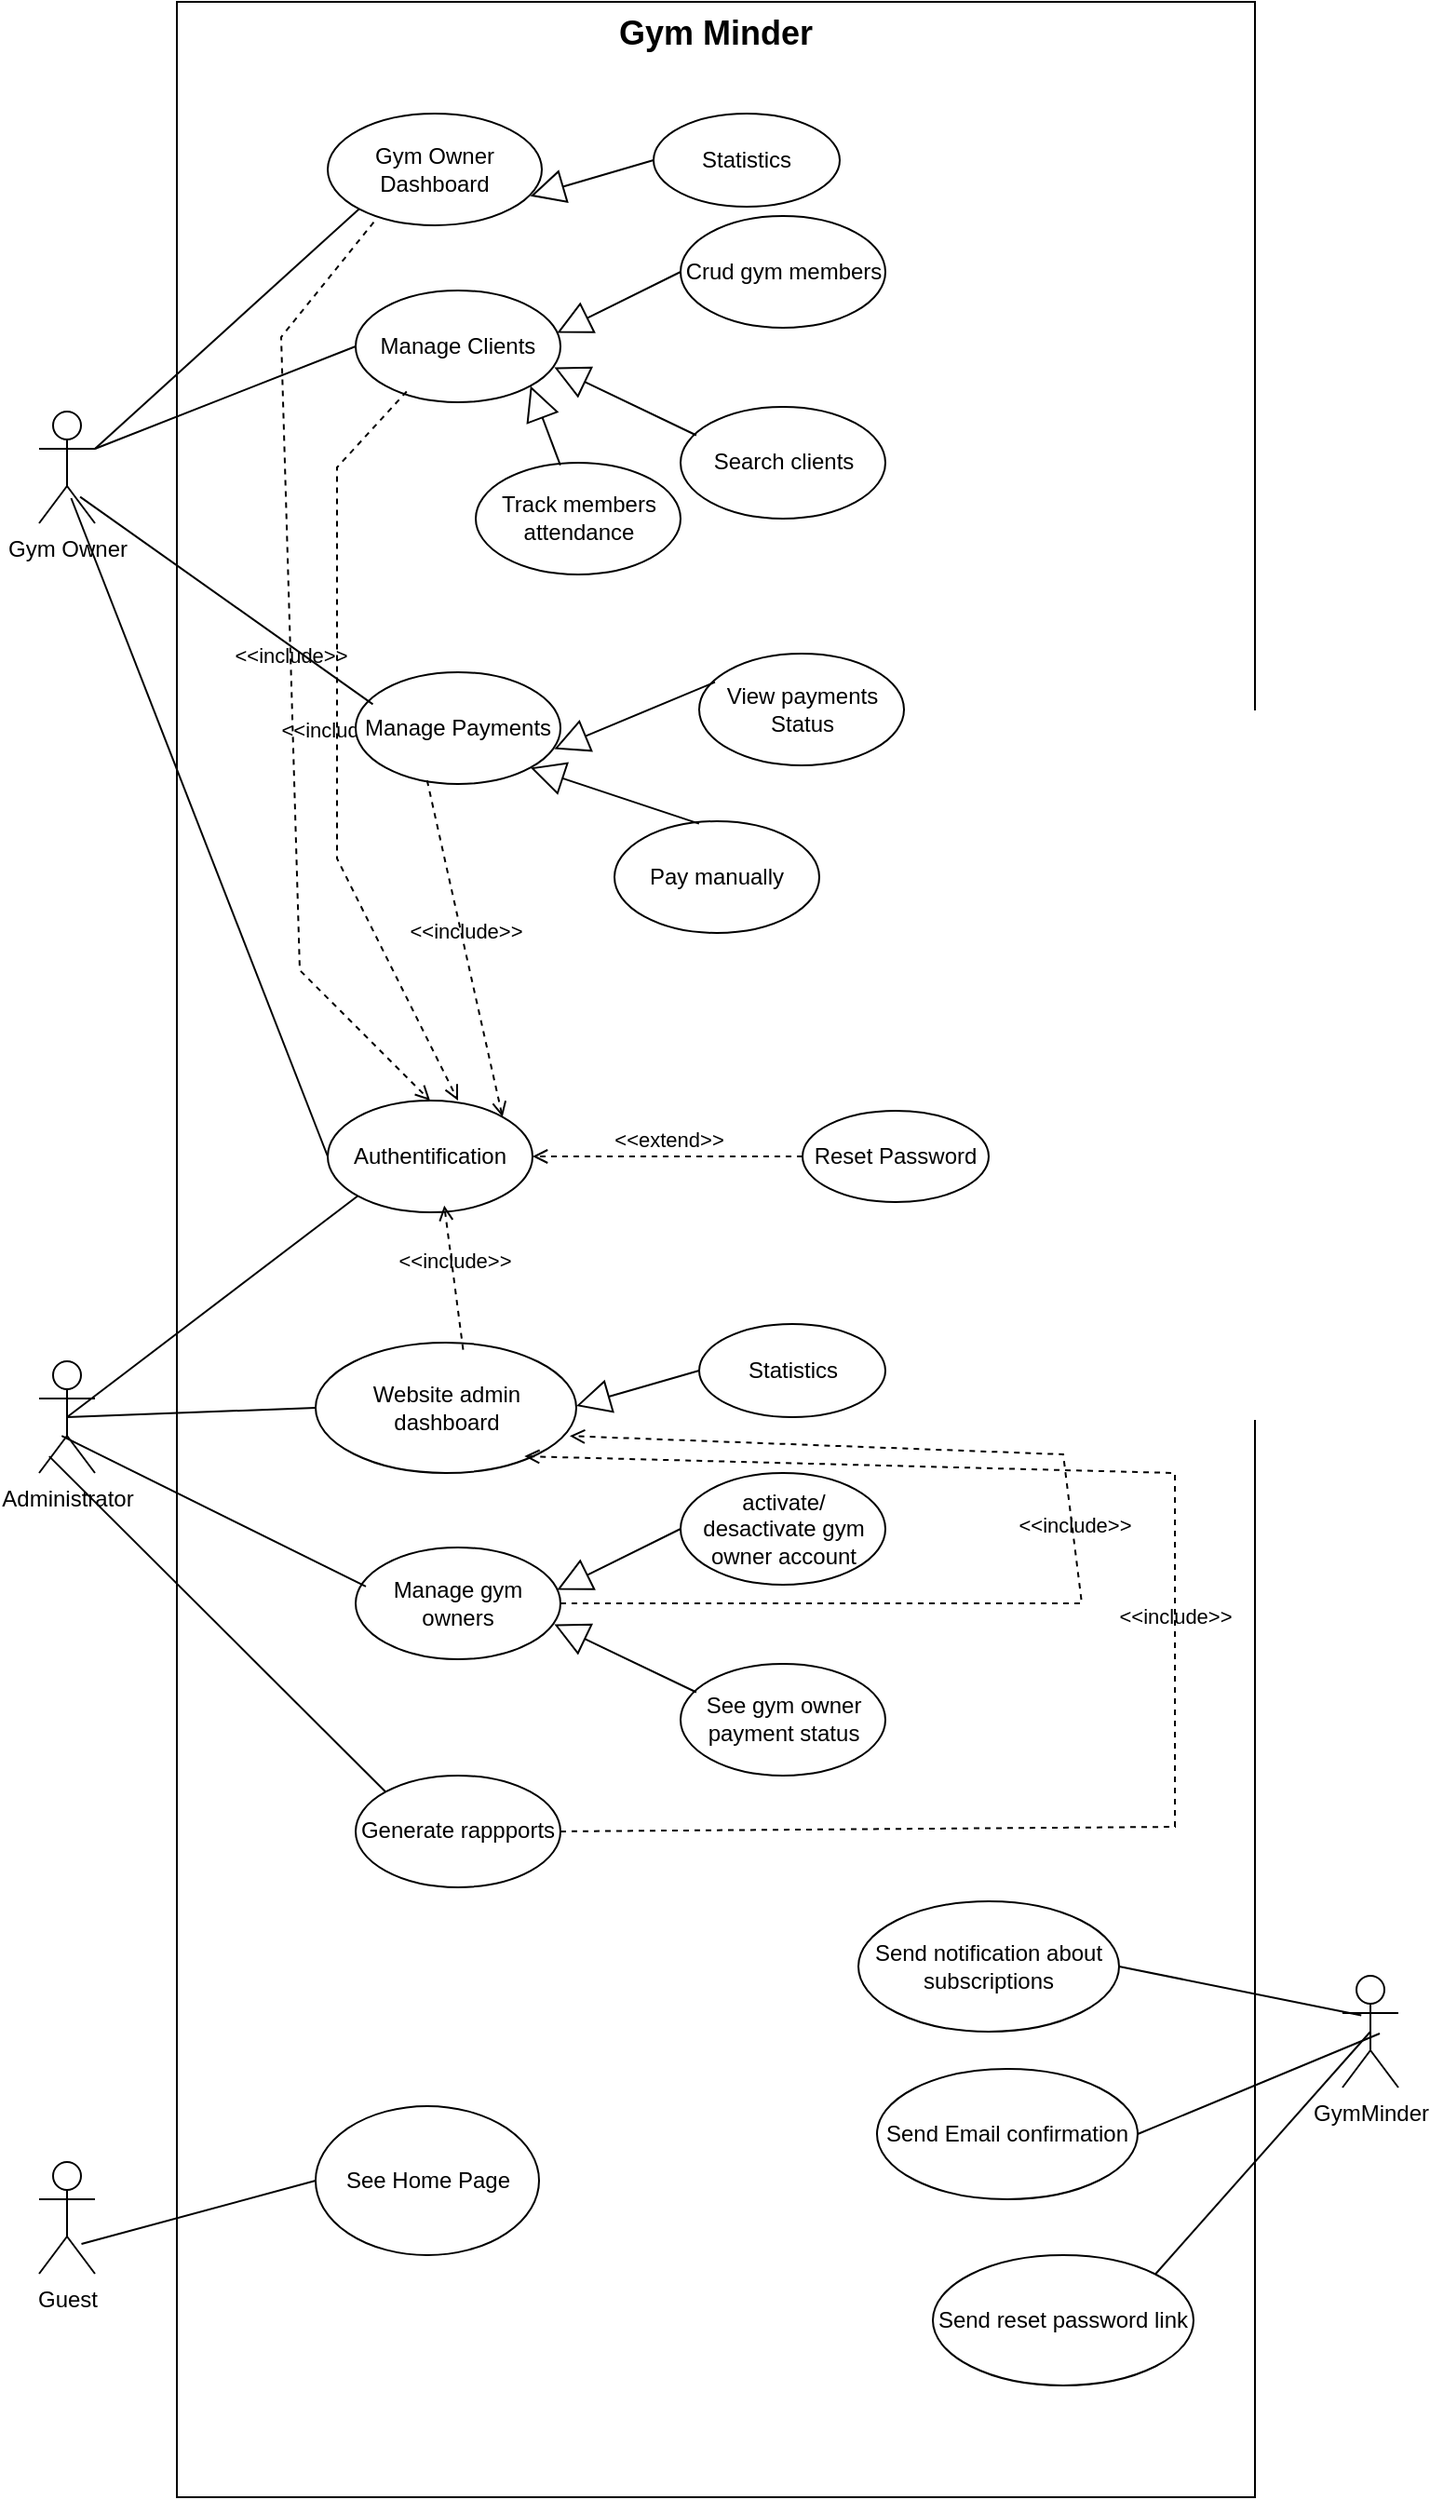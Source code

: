 <mxfile version="26.2.14">
  <diagram name="Page-1" id="p2PqWyGWEEKIKOrkr6bD">
    <mxGraphModel dx="2605" dy="1405" grid="1" gridSize="10" guides="1" tooltips="1" connect="1" arrows="1" fold="1" page="1" pageScale="1" pageWidth="827" pageHeight="1169" math="0" shadow="0">
      <root>
        <mxCell id="0" />
        <mxCell id="1" parent="0" />
        <mxCell id="5N20gbV6z9wjt-wrmvzL-2" value="&lt;span id=&quot;docs-internal-guid-300aa276-7fff-008d-d82a-03845a1bc5f4&quot; style=&quot;font-weight:normal;&quot;&gt;&lt;span style=&quot;font-family: Arial, sans-serif; background-color: transparent; font-weight: 700; font-variant-numeric: normal; font-variant-east-asian: normal; font-variant-alternates: normal; font-variant-position: normal; font-variant-emoji: normal; vertical-align: baseline; white-space-collapse: preserve;&quot;&gt;&lt;font style=&quot;font-size: 18px;&quot;&gt;Gym Minder&lt;/font&gt;&lt;/span&gt;&lt;/span&gt;" style="shape=rect;html=1;verticalAlign=top;fontStyle=1;whiteSpace=wrap;align=center;" vertex="1" parent="1">
          <mxGeometry x="434" y="340" width="579" height="1340" as="geometry" />
        </mxCell>
        <mxCell id="5N20gbV6z9wjt-wrmvzL-3" value="Gym Owner" style="shape=umlActor;html=1;verticalLabelPosition=bottom;verticalAlign=top;align=center;" vertex="1" parent="1">
          <mxGeometry x="360" y="560" width="30" height="60" as="geometry" />
        </mxCell>
        <mxCell id="5N20gbV6z9wjt-wrmvzL-4" value="Authentification" style="ellipse;whiteSpace=wrap;html=1;" vertex="1" parent="1">
          <mxGeometry x="515" y="930" width="110" height="60" as="geometry" />
        </mxCell>
        <mxCell id="5N20gbV6z9wjt-wrmvzL-5" value="Reset Password" style="ellipse;whiteSpace=wrap;html=1;" vertex="1" parent="1">
          <mxGeometry x="770" y="935.5" width="100" height="49" as="geometry" />
        </mxCell>
        <mxCell id="5N20gbV6z9wjt-wrmvzL-6" value="Manage Clients" style="ellipse;whiteSpace=wrap;html=1;" vertex="1" parent="1">
          <mxGeometry x="530" y="495" width="110" height="60" as="geometry" />
        </mxCell>
        <mxCell id="5N20gbV6z9wjt-wrmvzL-7" value="Crud gym members" style="ellipse;whiteSpace=wrap;html=1;" vertex="1" parent="1">
          <mxGeometry x="704.5" y="455" width="110" height="60" as="geometry" />
        </mxCell>
        <mxCell id="5N20gbV6z9wjt-wrmvzL-8" value="Statistics" style="ellipse;whiteSpace=wrap;html=1;" vertex="1" parent="1">
          <mxGeometry x="690" y="400" width="100" height="50" as="geometry" />
        </mxCell>
        <mxCell id="5N20gbV6z9wjt-wrmvzL-9" value="Search clients" style="ellipse;whiteSpace=wrap;html=1;" vertex="1" parent="1">
          <mxGeometry x="704.5" y="557.46" width="110" height="60" as="geometry" />
        </mxCell>
        <mxCell id="5N20gbV6z9wjt-wrmvzL-10" value="Track members attendance" style="ellipse;whiteSpace=wrap;html=1;" vertex="1" parent="1">
          <mxGeometry x="594.5" y="587.46" width="110" height="60" as="geometry" />
        </mxCell>
        <mxCell id="5N20gbV6z9wjt-wrmvzL-11" value="Administrator" style="shape=umlActor;html=1;verticalLabelPosition=bottom;verticalAlign=top;align=center;" vertex="1" parent="1">
          <mxGeometry x="360" y="1070" width="30" height="60" as="geometry" />
        </mxCell>
        <mxCell id="5N20gbV6z9wjt-wrmvzL-12" value="&amp;lt;&amp;lt;extend&amp;gt;&amp;gt;" style="html=1;verticalAlign=bottom;labelBackgroundColor=none;endArrow=open;endFill=0;dashed=1;rounded=0;exitX=0;exitY=0.5;exitDx=0;exitDy=0;entryX=1;entryY=0.5;entryDx=0;entryDy=0;" edge="1" parent="1" source="5N20gbV6z9wjt-wrmvzL-5" target="5N20gbV6z9wjt-wrmvzL-4">
          <mxGeometry width="160" relative="1" as="geometry">
            <mxPoint x="825" y="960" as="sourcePoint" />
            <mxPoint x="765" y="990" as="targetPoint" />
          </mxGeometry>
        </mxCell>
        <mxCell id="5N20gbV6z9wjt-wrmvzL-13" value="" style="endArrow=none;startArrow=none;endFill=0;startFill=0;endSize=8;html=1;verticalAlign=bottom;labelBackgroundColor=none;strokeWidth=1;rounded=0;exitX=0.574;exitY=0.775;exitDx=0;exitDy=0;exitPerimeter=0;entryX=0;entryY=0.5;entryDx=0;entryDy=0;" edge="1" parent="1" source="5N20gbV6z9wjt-wrmvzL-3" target="5N20gbV6z9wjt-wrmvzL-4">
          <mxGeometry width="160" relative="1" as="geometry">
            <mxPoint x="390" y="310" as="sourcePoint" />
            <mxPoint x="500" y="310" as="targetPoint" />
          </mxGeometry>
        </mxCell>
        <mxCell id="5N20gbV6z9wjt-wrmvzL-14" value="" style="endArrow=none;startArrow=none;endFill=0;startFill=0;endSize=8;html=1;verticalAlign=bottom;labelBackgroundColor=none;strokeWidth=1;rounded=0;entryX=0;entryY=0.5;entryDx=0;entryDy=0;exitX=1;exitY=0.333;exitDx=0;exitDy=0;exitPerimeter=0;" edge="1" parent="1" source="5N20gbV6z9wjt-wrmvzL-3" target="5N20gbV6z9wjt-wrmvzL-6">
          <mxGeometry width="160" relative="1" as="geometry">
            <mxPoint x="400" y="321" as="sourcePoint" />
            <mxPoint x="500" y="330" as="targetPoint" />
          </mxGeometry>
        </mxCell>
        <mxCell id="5N20gbV6z9wjt-wrmvzL-15" value="" style="endArrow=block;endSize=16;endFill=0;html=1;rounded=0;exitX=0;exitY=0.5;exitDx=0;exitDy=0;entryX=0.983;entryY=0.38;entryDx=0;entryDy=0;entryPerimeter=0;" edge="1" parent="1" source="5N20gbV6z9wjt-wrmvzL-7" target="5N20gbV6z9wjt-wrmvzL-6">
          <mxGeometry x="-1" y="104" width="160" relative="1" as="geometry">
            <mxPoint x="705" y="485" as="sourcePoint" />
            <mxPoint x="640" y="525" as="targetPoint" />
            <mxPoint x="41" y="-48" as="offset" />
          </mxGeometry>
        </mxCell>
        <mxCell id="5N20gbV6z9wjt-wrmvzL-16" value="" style="endArrow=block;endSize=16;endFill=0;html=1;rounded=0;entryX=0.97;entryY=0.688;entryDx=0;entryDy=0;entryPerimeter=0;exitX=0.077;exitY=0.255;exitDx=0;exitDy=0;exitPerimeter=0;" edge="1" parent="1" source="5N20gbV6z9wjt-wrmvzL-9" target="5N20gbV6z9wjt-wrmvzL-6">
          <mxGeometry x="-1" y="104" width="160" relative="1" as="geometry">
            <mxPoint x="706" y="571.46" as="sourcePoint" />
            <mxPoint x="618.39" y="515" as="targetPoint" />
            <mxPoint x="41" y="-48" as="offset" />
          </mxGeometry>
        </mxCell>
        <mxCell id="5N20gbV6z9wjt-wrmvzL-17" value="" style="endArrow=block;endSize=16;endFill=0;html=1;rounded=0;entryX=1;entryY=1;entryDx=0;entryDy=0;exitX=0.413;exitY=0.022;exitDx=0;exitDy=0;exitPerimeter=0;" edge="1" parent="1" source="5N20gbV6z9wjt-wrmvzL-10" target="5N20gbV6z9wjt-wrmvzL-6">
          <mxGeometry x="-1" y="104" width="160" relative="1" as="geometry">
            <mxPoint x="658.5" y="587.46" as="sourcePoint" />
            <mxPoint x="591" y="517.46" as="targetPoint" />
            <mxPoint x="41" y="-48" as="offset" />
          </mxGeometry>
        </mxCell>
        <mxCell id="5N20gbV6z9wjt-wrmvzL-18" value="Gym Owner Dashboard" style="ellipse;whiteSpace=wrap;html=1;" vertex="1" parent="1">
          <mxGeometry x="515" y="400" width="115" height="60" as="geometry" />
        </mxCell>
        <mxCell id="5N20gbV6z9wjt-wrmvzL-19" value="" style="endArrow=none;startArrow=none;endFill=0;startFill=0;endSize=8;html=1;verticalAlign=bottom;labelBackgroundColor=none;strokeWidth=1;rounded=0;entryX=0;entryY=1;entryDx=0;entryDy=0;exitX=1;exitY=0.333;exitDx=0;exitDy=0;exitPerimeter=0;" edge="1" parent="1" source="5N20gbV6z9wjt-wrmvzL-3" target="5N20gbV6z9wjt-wrmvzL-18">
          <mxGeometry width="160" relative="1" as="geometry">
            <mxPoint x="390" y="512.5" as="sourcePoint" />
            <mxPoint x="530" y="457.5" as="targetPoint" />
          </mxGeometry>
        </mxCell>
        <mxCell id="5N20gbV6z9wjt-wrmvzL-20" value="&amp;lt;&amp;lt;include&amp;gt;&amp;gt;" style="html=1;verticalAlign=bottom;labelBackgroundColor=none;endArrow=open;endFill=0;dashed=1;rounded=0;exitX=0.215;exitY=0.972;exitDx=0;exitDy=0;exitPerimeter=0;entryX=0.5;entryY=0;entryDx=0;entryDy=0;" edge="1" parent="1" source="5N20gbV6z9wjt-wrmvzL-18" target="5N20gbV6z9wjt-wrmvzL-4">
          <mxGeometry width="160" relative="1" as="geometry">
            <mxPoint x="640" y="390" as="sourcePoint" />
            <mxPoint x="689.21" y="1015.8" as="targetPoint" />
            <Array as="points">
              <mxPoint x="490" y="520" />
              <mxPoint x="500" y="860" />
            </Array>
          </mxGeometry>
        </mxCell>
        <mxCell id="5N20gbV6z9wjt-wrmvzL-21" value="&amp;lt;&amp;lt;include&amp;gt;&amp;gt;" style="html=1;verticalAlign=bottom;labelBackgroundColor=none;endArrow=open;endFill=0;dashed=1;rounded=0;exitX=0.249;exitY=0.904;exitDx=0;exitDy=0;exitPerimeter=0;" edge="1" parent="1" source="5N20gbV6z9wjt-wrmvzL-6">
          <mxGeometry width="160" relative="1" as="geometry">
            <mxPoint x="610" y="505" as="sourcePoint" />
            <mxPoint x="585" y="930" as="targetPoint" />
            <Array as="points">
              <mxPoint x="520" y="590" />
              <mxPoint x="520" y="800" />
            </Array>
          </mxGeometry>
        </mxCell>
        <mxCell id="5N20gbV6z9wjt-wrmvzL-22" value="Manage Payments" style="ellipse;whiteSpace=wrap;html=1;" vertex="1" parent="1">
          <mxGeometry x="530" y="700" width="110" height="60" as="geometry" />
        </mxCell>
        <mxCell id="5N20gbV6z9wjt-wrmvzL-23" value="View payments Status" style="ellipse;whiteSpace=wrap;html=1;" vertex="1" parent="1">
          <mxGeometry x="714.5" y="690" width="110" height="60" as="geometry" />
        </mxCell>
        <mxCell id="5N20gbV6z9wjt-wrmvzL-24" value="Pay manually" style="ellipse;whiteSpace=wrap;html=1;" vertex="1" parent="1">
          <mxGeometry x="669" y="780" width="110" height="60" as="geometry" />
        </mxCell>
        <mxCell id="5N20gbV6z9wjt-wrmvzL-25" value="" style="endArrow=block;endSize=16;endFill=0;html=1;rounded=0;entryX=0.97;entryY=0.688;entryDx=0;entryDy=0;entryPerimeter=0;exitX=0.077;exitY=0.255;exitDx=0;exitDy=0;exitPerimeter=0;" edge="1" parent="1" source="5N20gbV6z9wjt-wrmvzL-23" target="5N20gbV6z9wjt-wrmvzL-22">
          <mxGeometry x="-1" y="104" width="160" relative="1" as="geometry">
            <mxPoint x="706" y="776.46" as="sourcePoint" />
            <mxPoint x="618.39" y="720" as="targetPoint" />
            <mxPoint x="41" y="-48" as="offset" />
          </mxGeometry>
        </mxCell>
        <mxCell id="5N20gbV6z9wjt-wrmvzL-26" value="" style="endArrow=block;endSize=16;endFill=0;html=1;rounded=0;entryX=1;entryY=1;entryDx=0;entryDy=0;exitX=0.413;exitY=0.022;exitDx=0;exitDy=0;exitPerimeter=0;" edge="1" parent="1" source="5N20gbV6z9wjt-wrmvzL-24" target="5N20gbV6z9wjt-wrmvzL-22">
          <mxGeometry x="-1" y="104" width="160" relative="1" as="geometry">
            <mxPoint x="658.5" y="792.46" as="sourcePoint" />
            <mxPoint x="591" y="722.46" as="targetPoint" />
            <mxPoint x="41" y="-48" as="offset" />
          </mxGeometry>
        </mxCell>
        <mxCell id="5N20gbV6z9wjt-wrmvzL-27" value="" style="endArrow=none;startArrow=none;endFill=0;startFill=0;endSize=8;html=1;verticalAlign=bottom;labelBackgroundColor=none;strokeWidth=1;rounded=0;entryX=0.084;entryY=0.286;entryDx=0;entryDy=0;exitX=0.735;exitY=0.764;exitDx=0;exitDy=0;exitPerimeter=0;entryPerimeter=0;" edge="1" parent="1" source="5N20gbV6z9wjt-wrmvzL-3" target="5N20gbV6z9wjt-wrmvzL-22">
          <mxGeometry width="160" relative="1" as="geometry">
            <mxPoint x="400" y="590" as="sourcePoint" />
            <mxPoint x="540" y="535" as="targetPoint" />
          </mxGeometry>
        </mxCell>
        <mxCell id="5N20gbV6z9wjt-wrmvzL-28" value="&amp;lt;&amp;lt;include&amp;gt;&amp;gt;" style="html=1;verticalAlign=bottom;labelBackgroundColor=none;endArrow=open;endFill=0;dashed=1;rounded=0;entryX=1;entryY=0;entryDx=0;entryDy=0;exitX=0.349;exitY=0.968;exitDx=0;exitDy=0;exitPerimeter=0;" edge="1" parent="1" source="5N20gbV6z9wjt-wrmvzL-22" target="5N20gbV6z9wjt-wrmvzL-4">
          <mxGeometry width="160" relative="1" as="geometry">
            <mxPoint x="640" y="730" as="sourcePoint" />
            <mxPoint x="749.141" y="1011.076" as="targetPoint" />
            <Array as="points">
              <mxPoint x="580" y="810" />
            </Array>
          </mxGeometry>
        </mxCell>
        <mxCell id="5N20gbV6z9wjt-wrmvzL-29" value="" style="endArrow=block;endSize=16;endFill=0;html=1;rounded=0;exitX=0;exitY=0.5;exitDx=0;exitDy=0;entryX=0.947;entryY=0.739;entryDx=0;entryDy=0;entryPerimeter=0;" edge="1" parent="1" source="5N20gbV6z9wjt-wrmvzL-8" target="5N20gbV6z9wjt-wrmvzL-18">
          <mxGeometry x="-1" y="104" width="160" relative="1" as="geometry">
            <mxPoint x="690" y="417" as="sourcePoint" />
            <mxPoint x="623" y="450" as="targetPoint" />
            <mxPoint x="41" y="-48" as="offset" />
          </mxGeometry>
        </mxCell>
        <mxCell id="5N20gbV6z9wjt-wrmvzL-30" value="Website admin dashboard" style="ellipse;whiteSpace=wrap;html=1;" vertex="1" parent="1">
          <mxGeometry x="508.5" y="1060" width="140" height="70" as="geometry" />
        </mxCell>
        <mxCell id="5N20gbV6z9wjt-wrmvzL-31" value="" style="edgeStyle=none;html=1;endArrow=none;verticalAlign=bottom;rounded=0;exitX=0.5;exitY=0.5;exitDx=0;exitDy=0;exitPerimeter=0;entryX=0;entryY=1;entryDx=0;entryDy=0;" edge="1" parent="1" source="5N20gbV6z9wjt-wrmvzL-11" target="5N20gbV6z9wjt-wrmvzL-4">
          <mxGeometry width="160" relative="1" as="geometry">
            <mxPoint x="490" y="1080" as="sourcePoint" />
            <mxPoint x="650" y="1080" as="targetPoint" />
          </mxGeometry>
        </mxCell>
        <mxCell id="5N20gbV6z9wjt-wrmvzL-32" value="Statistics" style="ellipse;whiteSpace=wrap;html=1;" vertex="1" parent="1">
          <mxGeometry x="714.5" y="1050" width="100" height="50" as="geometry" />
        </mxCell>
        <mxCell id="5N20gbV6z9wjt-wrmvzL-33" value="" style="endArrow=block;endSize=16;endFill=0;html=1;rounded=0;exitX=0;exitY=0.5;exitDx=0;exitDy=0;entryX=0.947;entryY=0.739;entryDx=0;entryDy=0;entryPerimeter=0;" edge="1" parent="1" source="5N20gbV6z9wjt-wrmvzL-32">
          <mxGeometry x="-1" y="104" width="160" relative="1" as="geometry">
            <mxPoint x="714.5" y="1067" as="sourcePoint" />
            <mxPoint x="648.5" y="1094" as="targetPoint" />
            <mxPoint x="41" y="-48" as="offset" />
          </mxGeometry>
        </mxCell>
        <mxCell id="5N20gbV6z9wjt-wrmvzL-34" value="" style="edgeStyle=none;html=1;endArrow=none;verticalAlign=bottom;rounded=0;exitX=0.5;exitY=0.5;exitDx=0;exitDy=0;exitPerimeter=0;entryX=0;entryY=0.5;entryDx=0;entryDy=0;" edge="1" parent="1" source="5N20gbV6z9wjt-wrmvzL-11" target="5N20gbV6z9wjt-wrmvzL-30">
          <mxGeometry width="160" relative="1" as="geometry">
            <mxPoint x="385" y="1110" as="sourcePoint" />
            <mxPoint x="541" y="991" as="targetPoint" />
          </mxGeometry>
        </mxCell>
        <mxCell id="5N20gbV6z9wjt-wrmvzL-35" value="Manage gym owners" style="ellipse;whiteSpace=wrap;html=1;" vertex="1" parent="1">
          <mxGeometry x="530" y="1170" width="110" height="60" as="geometry" />
        </mxCell>
        <mxCell id="5N20gbV6z9wjt-wrmvzL-36" value="activate/ desactivate gym owner account" style="ellipse;whiteSpace=wrap;html=1;" vertex="1" parent="1">
          <mxGeometry x="704.5" y="1130" width="110" height="60" as="geometry" />
        </mxCell>
        <mxCell id="5N20gbV6z9wjt-wrmvzL-37" value="See gym owner payment status" style="ellipse;whiteSpace=wrap;html=1;" vertex="1" parent="1">
          <mxGeometry x="704.5" y="1232.46" width="110" height="60" as="geometry" />
        </mxCell>
        <mxCell id="5N20gbV6z9wjt-wrmvzL-38" value="" style="endArrow=block;endSize=16;endFill=0;html=1;rounded=0;exitX=0;exitY=0.5;exitDx=0;exitDy=0;entryX=0.983;entryY=0.38;entryDx=0;entryDy=0;entryPerimeter=0;" edge="1" parent="1" source="5N20gbV6z9wjt-wrmvzL-36" target="5N20gbV6z9wjt-wrmvzL-35">
          <mxGeometry x="-1" y="104" width="160" relative="1" as="geometry">
            <mxPoint x="705" y="1160" as="sourcePoint" />
            <mxPoint x="640" y="1200" as="targetPoint" />
            <mxPoint x="41" y="-48" as="offset" />
          </mxGeometry>
        </mxCell>
        <mxCell id="5N20gbV6z9wjt-wrmvzL-39" value="" style="endArrow=block;endSize=16;endFill=0;html=1;rounded=0;entryX=0.97;entryY=0.688;entryDx=0;entryDy=0;entryPerimeter=0;exitX=0.077;exitY=0.255;exitDx=0;exitDy=0;exitPerimeter=0;" edge="1" parent="1" source="5N20gbV6z9wjt-wrmvzL-37" target="5N20gbV6z9wjt-wrmvzL-35">
          <mxGeometry x="-1" y="104" width="160" relative="1" as="geometry">
            <mxPoint x="706" y="1246.46" as="sourcePoint" />
            <mxPoint x="618.39" y="1190" as="targetPoint" />
            <mxPoint x="41" y="-48" as="offset" />
          </mxGeometry>
        </mxCell>
        <mxCell id="5N20gbV6z9wjt-wrmvzL-40" value="Generate rappports" style="ellipse;whiteSpace=wrap;html=1;" vertex="1" parent="1">
          <mxGeometry x="530" y="1292.46" width="110" height="60" as="geometry" />
        </mxCell>
        <mxCell id="5N20gbV6z9wjt-wrmvzL-41" value="" style="edgeStyle=none;html=1;endArrow=none;verticalAlign=bottom;rounded=0;exitX=0.405;exitY=0.668;exitDx=0;exitDy=0;exitPerimeter=0;entryX=0.05;entryY=0.349;entryDx=0;entryDy=0;entryPerimeter=0;" edge="1" parent="1" source="5N20gbV6z9wjt-wrmvzL-11" target="5N20gbV6z9wjt-wrmvzL-35">
          <mxGeometry width="160" relative="1" as="geometry">
            <mxPoint x="385" y="1110" as="sourcePoint" />
            <mxPoint x="519" y="1105" as="targetPoint" />
          </mxGeometry>
        </mxCell>
        <mxCell id="5N20gbV6z9wjt-wrmvzL-42" value="" style="edgeStyle=none;html=1;endArrow=none;verticalAlign=bottom;rounded=0;exitX=0.181;exitY=0.851;exitDx=0;exitDy=0;exitPerimeter=0;entryX=0;entryY=0;entryDx=0;entryDy=0;" edge="1" parent="1" source="5N20gbV6z9wjt-wrmvzL-11" target="5N20gbV6z9wjt-wrmvzL-40">
          <mxGeometry width="160" relative="1" as="geometry">
            <mxPoint x="381" y="1120" as="sourcePoint" />
            <mxPoint x="515" y="1115" as="targetPoint" />
          </mxGeometry>
        </mxCell>
        <mxCell id="5N20gbV6z9wjt-wrmvzL-43" value="&amp;lt;&amp;lt;include&amp;gt;&amp;gt;" style="edgeStyle=none;html=1;endArrow=open;verticalAlign=bottom;dashed=1;labelBackgroundColor=none;rounded=0;entryX=0.569;entryY=0.939;entryDx=0;entryDy=0;entryPerimeter=0;exitX=0.566;exitY=0.054;exitDx=0;exitDy=0;exitPerimeter=0;" edge="1" parent="1" source="5N20gbV6z9wjt-wrmvzL-30" target="5N20gbV6z9wjt-wrmvzL-4">
          <mxGeometry width="160" relative="1" as="geometry">
            <mxPoint x="660" y="1020" as="sourcePoint" />
            <mxPoint x="820" y="1020" as="targetPoint" />
          </mxGeometry>
        </mxCell>
        <mxCell id="5N20gbV6z9wjt-wrmvzL-44" value="&amp;lt;&amp;lt;include&amp;gt;&amp;gt;" style="edgeStyle=none;html=1;endArrow=open;verticalAlign=bottom;dashed=1;labelBackgroundColor=none;rounded=0;exitX=1;exitY=0.5;exitDx=0;exitDy=0;entryX=0.975;entryY=0.716;entryDx=0;entryDy=0;entryPerimeter=0;" edge="1" parent="1" source="5N20gbV6z9wjt-wrmvzL-35" target="5N20gbV6z9wjt-wrmvzL-30">
          <mxGeometry width="160" relative="1" as="geometry">
            <mxPoint x="680" y="1200" as="sourcePoint" />
            <mxPoint x="840" y="1200" as="targetPoint" />
            <Array as="points">
              <mxPoint x="920" y="1200" />
              <mxPoint x="910" y="1120" />
            </Array>
          </mxGeometry>
        </mxCell>
        <mxCell id="5N20gbV6z9wjt-wrmvzL-45" value="&amp;lt;&amp;lt;include&amp;gt;&amp;gt;" style="edgeStyle=none;html=1;endArrow=open;verticalAlign=bottom;dashed=1;labelBackgroundColor=none;rounded=0;exitX=1;exitY=0.5;exitDx=0;exitDy=0;entryX=0.801;entryY=0.872;entryDx=0;entryDy=0;entryPerimeter=0;" edge="1" parent="1" target="5N20gbV6z9wjt-wrmvzL-30">
          <mxGeometry width="160" relative="1" as="geometry">
            <mxPoint x="640" y="1322.46" as="sourcePoint" />
            <mxPoint x="645" y="1232.46" as="targetPoint" />
            <Array as="points">
              <mxPoint x="970" y="1320" />
              <mxPoint x="970" y="1130" />
            </Array>
          </mxGeometry>
        </mxCell>
        <mxCell id="5N20gbV6z9wjt-wrmvzL-46" value="GymMinder" style="shape=umlActor;html=1;verticalLabelPosition=bottom;verticalAlign=top;align=center;" vertex="1" parent="1">
          <mxGeometry x="1060" y="1400" width="30" height="60" as="geometry" />
        </mxCell>
        <mxCell id="5N20gbV6z9wjt-wrmvzL-47" value="Send notification about subscriptions" style="ellipse;whiteSpace=wrap;html=1;" vertex="1" parent="1">
          <mxGeometry x="800" y="1360" width="140" height="70" as="geometry" />
        </mxCell>
        <mxCell id="5N20gbV6z9wjt-wrmvzL-48" value="" style="edgeStyle=none;html=1;endArrow=none;verticalAlign=bottom;rounded=0;entryX=0.337;entryY=0.354;entryDx=0;entryDy=0;entryPerimeter=0;exitX=1;exitY=0.5;exitDx=0;exitDy=0;" edge="1" parent="1" source="5N20gbV6z9wjt-wrmvzL-47" target="5N20gbV6z9wjt-wrmvzL-46">
          <mxGeometry width="160" relative="1" as="geometry">
            <mxPoint x="910" y="1420" as="sourcePoint" />
            <mxPoint x="1070" y="1420" as="targetPoint" />
          </mxGeometry>
        </mxCell>
        <mxCell id="5N20gbV6z9wjt-wrmvzL-49" value="Guest" style="shape=umlActor;html=1;verticalLabelPosition=bottom;verticalAlign=top;align=center;" vertex="1" parent="1">
          <mxGeometry x="360" y="1500" width="30" height="60" as="geometry" />
        </mxCell>
        <mxCell id="5N20gbV6z9wjt-wrmvzL-55" value="See Home Page" style="ellipse;whiteSpace=wrap;html=1;" vertex="1" parent="1">
          <mxGeometry x="508.5" y="1470" width="120" height="80" as="geometry" />
        </mxCell>
        <mxCell id="5N20gbV6z9wjt-wrmvzL-58" value="" style="endArrow=none;html=1;rounded=0;entryX=0;entryY=0.5;entryDx=0;entryDy=0;exitX=0.758;exitY=0.734;exitDx=0;exitDy=0;exitPerimeter=0;" edge="1" parent="1" source="5N20gbV6z9wjt-wrmvzL-49" target="5N20gbV6z9wjt-wrmvzL-55">
          <mxGeometry width="50" height="50" relative="1" as="geometry">
            <mxPoint x="389" y="1540" as="sourcePoint" />
            <mxPoint x="439" y="1490" as="targetPoint" />
          </mxGeometry>
        </mxCell>
        <mxCell id="5N20gbV6z9wjt-wrmvzL-59" value="Send Email confirmation" style="ellipse;whiteSpace=wrap;html=1;" vertex="1" parent="1">
          <mxGeometry x="810" y="1450" width="140" height="70" as="geometry" />
        </mxCell>
        <mxCell id="5N20gbV6z9wjt-wrmvzL-60" value="Send reset password link" style="ellipse;whiteSpace=wrap;html=1;" vertex="1" parent="1">
          <mxGeometry x="840" y="1550" width="140" height="70" as="geometry" />
        </mxCell>
        <mxCell id="5N20gbV6z9wjt-wrmvzL-61" value="" style="edgeStyle=none;html=1;endArrow=none;verticalAlign=bottom;rounded=0;entryX=0.337;entryY=0.354;entryDx=0;entryDy=0;entryPerimeter=0;exitX=1;exitY=0.5;exitDx=0;exitDy=0;" edge="1" parent="1" source="5N20gbV6z9wjt-wrmvzL-59">
          <mxGeometry width="160" relative="1" as="geometry">
            <mxPoint x="950" y="1405" as="sourcePoint" />
            <mxPoint x="1080" y="1431" as="targetPoint" />
          </mxGeometry>
        </mxCell>
        <mxCell id="5N20gbV6z9wjt-wrmvzL-62" value="" style="edgeStyle=none;html=1;endArrow=none;verticalAlign=bottom;rounded=0;entryX=0.5;entryY=0.5;entryDx=0;entryDy=0;entryPerimeter=0;exitX=1;exitY=0;exitDx=0;exitDy=0;" edge="1" parent="1" source="5N20gbV6z9wjt-wrmvzL-60" target="5N20gbV6z9wjt-wrmvzL-46">
          <mxGeometry width="160" relative="1" as="geometry">
            <mxPoint x="960" y="1495" as="sourcePoint" />
            <mxPoint x="1090" y="1441" as="targetPoint" />
          </mxGeometry>
        </mxCell>
      </root>
    </mxGraphModel>
  </diagram>
</mxfile>
